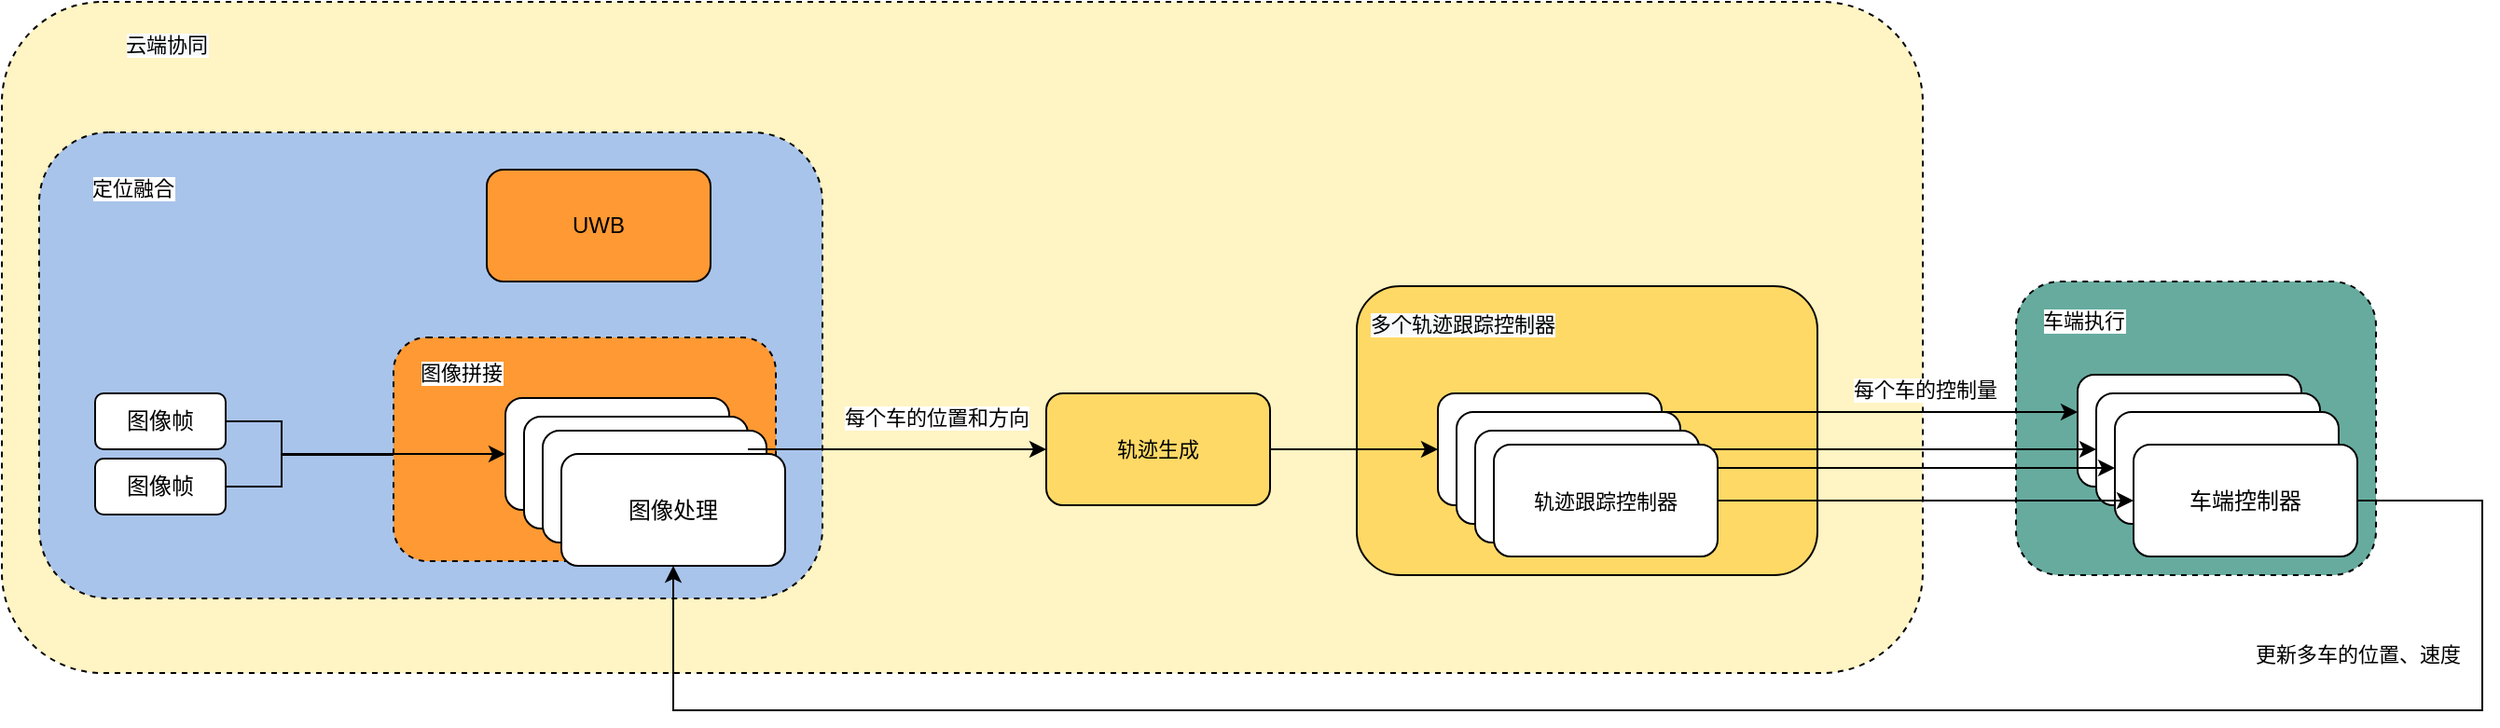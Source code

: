 <mxfile version="18.1.3" type="github">
  <diagram id="C5RBs43oDa-KdzZeNtuy" name="Page-1">
    <mxGraphModel dx="2249" dy="762" grid="1" gridSize="10" guides="1" tooltips="1" connect="1" arrows="1" fold="1" page="1" pageScale="1" pageWidth="827" pageHeight="1169" math="0" shadow="0">
      <root>
        <mxCell id="WIyWlLk6GJQsqaUBKTNV-0" />
        <mxCell id="WIyWlLk6GJQsqaUBKTNV-1" parent="WIyWlLk6GJQsqaUBKTNV-0" />
        <mxCell id="uidQn7aX6IMco-HK_xmi-17" value="" style="rounded=1;whiteSpace=wrap;html=1;dashed=1;fillColor=#FFF4C3;" vertex="1" parent="WIyWlLk6GJQsqaUBKTNV-1">
          <mxGeometry x="-550" y="70" width="1030" height="360" as="geometry" />
        </mxCell>
        <mxCell id="JirO6FZ4X6iLIs8MiR3D-36" value="" style="rounded=1;whiteSpace=wrap;html=1;dashed=1;fillColor=#67AB9F;" parent="WIyWlLk6GJQsqaUBKTNV-1" vertex="1">
          <mxGeometry x="530" y="220" width="193" height="157.5" as="geometry" />
        </mxCell>
        <mxCell id="JirO6FZ4X6iLIs8MiR3D-25" value="" style="rounded=1;whiteSpace=wrap;html=1;dashed=1;fillColor=#A9C4EB;" parent="WIyWlLk6GJQsqaUBKTNV-1" vertex="1">
          <mxGeometry x="-530" y="140" width="420" height="250" as="geometry" />
        </mxCell>
        <mxCell id="JirO6FZ4X6iLIs8MiR3D-34" style="edgeStyle=orthogonalEdgeStyle;rounded=0;orthogonalLoop=1;jettySize=auto;html=1;exitX=1;exitY=0.5;exitDx=0;exitDy=0;" parent="WIyWlLk6GJQsqaUBKTNV-1" source="WIyWlLk6GJQsqaUBKTNV-3" target="JirO6FZ4X6iLIs8MiR3D-18" edge="1">
          <mxGeometry relative="1" as="geometry">
            <Array as="points">
              <mxPoint x="-400" y="295" />
              <mxPoint x="-400" y="313" />
            </Array>
          </mxGeometry>
        </mxCell>
        <mxCell id="WIyWlLk6GJQsqaUBKTNV-3" value="图像帧" style="rounded=1;whiteSpace=wrap;html=1;fontSize=12;glass=0;strokeWidth=1;shadow=0;" parent="WIyWlLk6GJQsqaUBKTNV-1" vertex="1">
          <mxGeometry x="-500" y="280" width="70" height="30" as="geometry" />
        </mxCell>
        <mxCell id="JirO6FZ4X6iLIs8MiR3D-30" value="" style="rounded=1;whiteSpace=wrap;html=1;dashed=1;fillColor=#FF9933;" parent="WIyWlLk6GJQsqaUBKTNV-1" vertex="1">
          <mxGeometry x="-340" y="250" width="205" height="120" as="geometry" />
        </mxCell>
        <mxCell id="JirO6FZ4X6iLIs8MiR3D-35" style="edgeStyle=orthogonalEdgeStyle;rounded=0;orthogonalLoop=1;jettySize=auto;html=1;exitX=1;exitY=0.5;exitDx=0;exitDy=0;entryX=0;entryY=0.5;entryDx=0;entryDy=0;" parent="WIyWlLk6GJQsqaUBKTNV-1" source="JirO6FZ4X6iLIs8MiR3D-4" target="JirO6FZ4X6iLIs8MiR3D-18" edge="1">
          <mxGeometry relative="1" as="geometry">
            <Array as="points">
              <mxPoint x="-400" y="330" />
              <mxPoint x="-400" y="313" />
            </Array>
          </mxGeometry>
        </mxCell>
        <mxCell id="JirO6FZ4X6iLIs8MiR3D-4" value="图像帧" style="rounded=1;whiteSpace=wrap;html=1;fontSize=12;glass=0;strokeWidth=1;shadow=0;" parent="WIyWlLk6GJQsqaUBKTNV-1" vertex="1">
          <mxGeometry x="-500" y="315" width="70" height="30" as="geometry" />
        </mxCell>
        <mxCell id="JirO6FZ4X6iLIs8MiR3D-7" value="" style="rounded=1;whiteSpace=wrap;html=1;fillColor=#FFD966;" parent="WIyWlLk6GJQsqaUBKTNV-1" vertex="1">
          <mxGeometry x="176.5" y="222.5" width="247" height="155" as="geometry" />
        </mxCell>
        <mxCell id="JirO6FZ4X6iLIs8MiR3D-11" value="&lt;span style=&quot;&quot;&gt;车端控制器&lt;/span&gt;" style="rounded=1;whiteSpace=wrap;html=1;" parent="WIyWlLk6GJQsqaUBKTNV-1" vertex="1">
          <mxGeometry x="563" y="270" width="120" height="60" as="geometry" />
        </mxCell>
        <mxCell id="JirO6FZ4X6iLIs8MiR3D-15" value="&lt;span style=&quot;&quot;&gt;车端控制器&lt;/span&gt;" style="rounded=1;whiteSpace=wrap;html=1;" parent="WIyWlLk6GJQsqaUBKTNV-1" vertex="1">
          <mxGeometry x="573" y="280" width="120" height="60" as="geometry" />
        </mxCell>
        <mxCell id="JirO6FZ4X6iLIs8MiR3D-16" value="&lt;span style=&quot;&quot;&gt;车端控制器&lt;/span&gt;" style="rounded=1;whiteSpace=wrap;html=1;" parent="WIyWlLk6GJQsqaUBKTNV-1" vertex="1">
          <mxGeometry x="583" y="290" width="120" height="60" as="geometry" />
        </mxCell>
        <mxCell id="uidQn7aX6IMco-HK_xmi-19" style="edgeStyle=orthogonalEdgeStyle;rounded=0;orthogonalLoop=1;jettySize=auto;html=1;entryX=0.5;entryY=1;entryDx=0;entryDy=0;" edge="1" parent="WIyWlLk6GJQsqaUBKTNV-1" source="JirO6FZ4X6iLIs8MiR3D-17" target="JirO6FZ4X6iLIs8MiR3D-32">
          <mxGeometry relative="1" as="geometry">
            <Array as="points">
              <mxPoint x="780" y="338" />
              <mxPoint x="780" y="450" />
              <mxPoint x="-190" y="450" />
            </Array>
          </mxGeometry>
        </mxCell>
        <mxCell id="JirO6FZ4X6iLIs8MiR3D-17" value="&lt;span style=&quot;&quot;&gt;车端控制器&lt;/span&gt;" style="rounded=1;whiteSpace=wrap;html=1;" parent="WIyWlLk6GJQsqaUBKTNV-1" vertex="1">
          <mxGeometry x="593" y="307.5" width="120" height="60" as="geometry" />
        </mxCell>
        <mxCell id="JirO6FZ4X6iLIs8MiR3D-18" value="&lt;span style=&quot;&quot;&gt;图像处理&lt;/span&gt;" style="rounded=1;whiteSpace=wrap;html=1;" parent="WIyWlLk6GJQsqaUBKTNV-1" vertex="1">
          <mxGeometry x="-280" y="282.5" width="120" height="60" as="geometry" />
        </mxCell>
        <mxCell id="JirO6FZ4X6iLIs8MiR3D-19" value="&lt;span style=&quot;&quot;&gt;图像处理&lt;/span&gt;" style="rounded=1;whiteSpace=wrap;html=1;" parent="WIyWlLk6GJQsqaUBKTNV-1" vertex="1">
          <mxGeometry x="-270" y="292.5" width="120" height="60" as="geometry" />
        </mxCell>
        <mxCell id="JirO6FZ4X6iLIs8MiR3D-20" value="&lt;span style=&quot;&quot;&gt;图像处理&lt;/span&gt;" style="rounded=1;whiteSpace=wrap;html=1;" parent="WIyWlLk6GJQsqaUBKTNV-1" vertex="1">
          <mxGeometry x="-260" y="300" width="120" height="60" as="geometry" />
        </mxCell>
        <mxCell id="JirO6FZ4X6iLIs8MiR3D-23" value="更新多车的位置、速度" style="edgeLabel;html=1;align=center;verticalAlign=middle;resizable=0;points=[];" parent="WIyWlLk6GJQsqaUBKTNV-1" vertex="1" connectable="0">
          <mxGeometry x="713" y="420" as="geometry" />
        </mxCell>
        <mxCell id="JirO6FZ4X6iLIs8MiR3D-24" value="UWB" style="rounded=1;whiteSpace=wrap;html=1;fillColor=#FF9933;" parent="WIyWlLk6GJQsqaUBKTNV-1" vertex="1">
          <mxGeometry x="-290" y="160" width="120" height="60" as="geometry" />
        </mxCell>
        <mxCell id="JirO6FZ4X6iLIs8MiR3D-26" value="定位融合" style="edgeLabel;html=1;align=center;verticalAlign=middle;resizable=0;points=[];" parent="WIyWlLk6GJQsqaUBKTNV-1" vertex="1" connectable="0">
          <mxGeometry x="-480" y="170" as="geometry" />
        </mxCell>
        <mxCell id="JirO6FZ4X6iLIs8MiR3D-31" value="图像拼接" style="edgeLabel;html=1;align=center;verticalAlign=middle;resizable=0;points=[];" parent="WIyWlLk6GJQsqaUBKTNV-1" vertex="1" connectable="0">
          <mxGeometry x="-300" y="265" as="geometry">
            <mxPoint x="-4" y="4" as="offset" />
          </mxGeometry>
        </mxCell>
        <mxCell id="uidQn7aX6IMco-HK_xmi-8" style="edgeStyle=orthogonalEdgeStyle;rounded=0;orthogonalLoop=1;jettySize=auto;html=1;entryX=0;entryY=0.5;entryDx=0;entryDy=0;" edge="1" parent="WIyWlLk6GJQsqaUBKTNV-1" source="JirO6FZ4X6iLIs8MiR3D-19" target="uidQn7aX6IMco-HK_xmi-15">
          <mxGeometry relative="1" as="geometry">
            <Array as="points">
              <mxPoint y="310" />
            </Array>
          </mxGeometry>
        </mxCell>
        <mxCell id="uidQn7aX6IMco-HK_xmi-9" value="每个车的位置和方向" style="edgeLabel;html=1;align=center;verticalAlign=middle;resizable=0;points=[];" vertex="1" connectable="0" parent="uidQn7aX6IMco-HK_xmi-8">
          <mxGeometry x="-0.156" y="3" relative="1" as="geometry">
            <mxPoint x="33" y="-14" as="offset" />
          </mxGeometry>
        </mxCell>
        <mxCell id="JirO6FZ4X6iLIs8MiR3D-32" value="&lt;span style=&quot;&quot;&gt;图像处理&lt;/span&gt;" style="rounded=1;whiteSpace=wrap;html=1;" parent="WIyWlLk6GJQsqaUBKTNV-1" vertex="1">
          <mxGeometry x="-250" y="312.5" width="120" height="60" as="geometry" />
        </mxCell>
        <mxCell id="JirO6FZ4X6iLIs8MiR3D-37" value="车端执行" style="edgeLabel;html=1;align=center;verticalAlign=middle;resizable=0;points=[];" parent="WIyWlLk6GJQsqaUBKTNV-1" vertex="1" connectable="0">
          <mxGeometry x="573" y="240" as="geometry">
            <mxPoint x="-7" y="1" as="offset" />
          </mxGeometry>
        </mxCell>
        <mxCell id="uidQn7aX6IMco-HK_xmi-1" value="&lt;span style=&quot;background-color: rgb(248, 249, 250);&quot;&gt;多个轨迹跟踪控制器&lt;/span&gt;" style="edgeLabel;html=1;align=center;verticalAlign=middle;resizable=0;points=[];" vertex="1" connectable="0" parent="WIyWlLk6GJQsqaUBKTNV-1">
          <mxGeometry x="230" y="240" as="geometry">
            <mxPoint x="3" y="3" as="offset" />
          </mxGeometry>
        </mxCell>
        <mxCell id="uidQn7aX6IMco-HK_xmi-3" value="&lt;span style=&quot;font-size: 11px;&quot;&gt;轨迹跟踪控制器&lt;/span&gt;" style="rounded=1;whiteSpace=wrap;html=1;" vertex="1" parent="WIyWlLk6GJQsqaUBKTNV-1">
          <mxGeometry x="220" y="280" width="120" height="60" as="geometry" />
        </mxCell>
        <mxCell id="uidQn7aX6IMco-HK_xmi-4" value="&lt;span style=&quot;font-size: 11px;&quot;&gt;轨迹跟踪控制器&lt;/span&gt;" style="rounded=1;whiteSpace=wrap;html=1;" vertex="1" parent="WIyWlLk6GJQsqaUBKTNV-1">
          <mxGeometry x="230" y="290" width="120" height="60" as="geometry" />
        </mxCell>
        <mxCell id="uidQn7aX6IMco-HK_xmi-5" value="&lt;span style=&quot;font-size: 11px;&quot;&gt;轨迹跟踪控制器&lt;/span&gt;" style="rounded=1;whiteSpace=wrap;html=1;" vertex="1" parent="WIyWlLk6GJQsqaUBKTNV-1">
          <mxGeometry x="240" y="300" width="120" height="60" as="geometry" />
        </mxCell>
        <mxCell id="uidQn7aX6IMco-HK_xmi-12" style="edgeStyle=orthogonalEdgeStyle;rounded=0;orthogonalLoop=1;jettySize=auto;html=1;entryX=0;entryY=0.5;entryDx=0;entryDy=0;" edge="1" parent="WIyWlLk6GJQsqaUBKTNV-1" source="uidQn7aX6IMco-HK_xmi-4" target="JirO6FZ4X6iLIs8MiR3D-15">
          <mxGeometry relative="1" as="geometry">
            <Array as="points">
              <mxPoint x="400" y="310" />
              <mxPoint x="400" y="310" />
            </Array>
          </mxGeometry>
        </mxCell>
        <mxCell id="uidQn7aX6IMco-HK_xmi-13" style="edgeStyle=orthogonalEdgeStyle;rounded=0;orthogonalLoop=1;jettySize=auto;html=1;" edge="1" parent="WIyWlLk6GJQsqaUBKTNV-1" source="uidQn7aX6IMco-HK_xmi-5" target="JirO6FZ4X6iLIs8MiR3D-16">
          <mxGeometry relative="1" as="geometry">
            <Array as="points">
              <mxPoint x="420" y="320" />
              <mxPoint x="420" y="320" />
            </Array>
          </mxGeometry>
        </mxCell>
        <mxCell id="uidQn7aX6IMco-HK_xmi-14" style="edgeStyle=orthogonalEdgeStyle;rounded=0;orthogonalLoop=1;jettySize=auto;html=1;exitX=1;exitY=0.5;exitDx=0;exitDy=0;" edge="1" parent="WIyWlLk6GJQsqaUBKTNV-1" source="uidQn7aX6IMco-HK_xmi-6" target="JirO6FZ4X6iLIs8MiR3D-17">
          <mxGeometry relative="1" as="geometry" />
        </mxCell>
        <mxCell id="uidQn7aX6IMco-HK_xmi-6" value="&lt;span style=&quot;font-size: 11px;&quot;&gt;轨迹跟踪控制器&lt;/span&gt;" style="rounded=1;whiteSpace=wrap;html=1;" vertex="1" parent="WIyWlLk6GJQsqaUBKTNV-1">
          <mxGeometry x="250" y="307.5" width="120" height="60" as="geometry" />
        </mxCell>
        <mxCell id="uidQn7aX6IMco-HK_xmi-10" value="每个车的控制量" style="edgeLabel;html=1;align=center;verticalAlign=middle;resizable=0;points=[];" vertex="1" connectable="0" parent="WIyWlLk6GJQsqaUBKTNV-1">
          <mxGeometry x="479.998" y="282.5" as="geometry">
            <mxPoint x="1" y="-5" as="offset" />
          </mxGeometry>
        </mxCell>
        <mxCell id="uidQn7aX6IMco-HK_xmi-0" style="edgeStyle=orthogonalEdgeStyle;rounded=0;orthogonalLoop=1;jettySize=auto;html=1;" edge="1" parent="WIyWlLk6GJQsqaUBKTNV-1" source="uidQn7aX6IMco-HK_xmi-3" target="JirO6FZ4X6iLIs8MiR3D-11">
          <mxGeometry relative="1" as="geometry">
            <Array as="points">
              <mxPoint x="490" y="290" />
              <mxPoint x="490" y="290" />
            </Array>
          </mxGeometry>
        </mxCell>
        <mxCell id="uidQn7aX6IMco-HK_xmi-16" style="edgeStyle=orthogonalEdgeStyle;rounded=0;orthogonalLoop=1;jettySize=auto;html=1;" edge="1" parent="WIyWlLk6GJQsqaUBKTNV-1" source="uidQn7aX6IMco-HK_xmi-15" target="uidQn7aX6IMco-HK_xmi-3">
          <mxGeometry relative="1" as="geometry" />
        </mxCell>
        <mxCell id="uidQn7aX6IMco-HK_xmi-15" value="&lt;span style=&quot;font-size: 11px;&quot;&gt;轨迹生成&lt;/span&gt;" style="rounded=1;whiteSpace=wrap;html=1;fillColor=#FFD966;" vertex="1" parent="WIyWlLk6GJQsqaUBKTNV-1">
          <mxGeometry x="10" y="280" width="120" height="60" as="geometry" />
        </mxCell>
        <mxCell id="uidQn7aX6IMco-HK_xmi-18" value="&lt;span style=&quot;background-color: rgb(248, 249, 250);&quot;&gt;云端协同&lt;/span&gt;" style="edgeLabel;html=1;align=center;verticalAlign=middle;resizable=0;points=[];" vertex="1" connectable="0" parent="WIyWlLk6GJQsqaUBKTNV-1">
          <mxGeometry x="-465" y="90" as="geometry">
            <mxPoint x="3" y="3" as="offset" />
          </mxGeometry>
        </mxCell>
      </root>
    </mxGraphModel>
  </diagram>
</mxfile>
